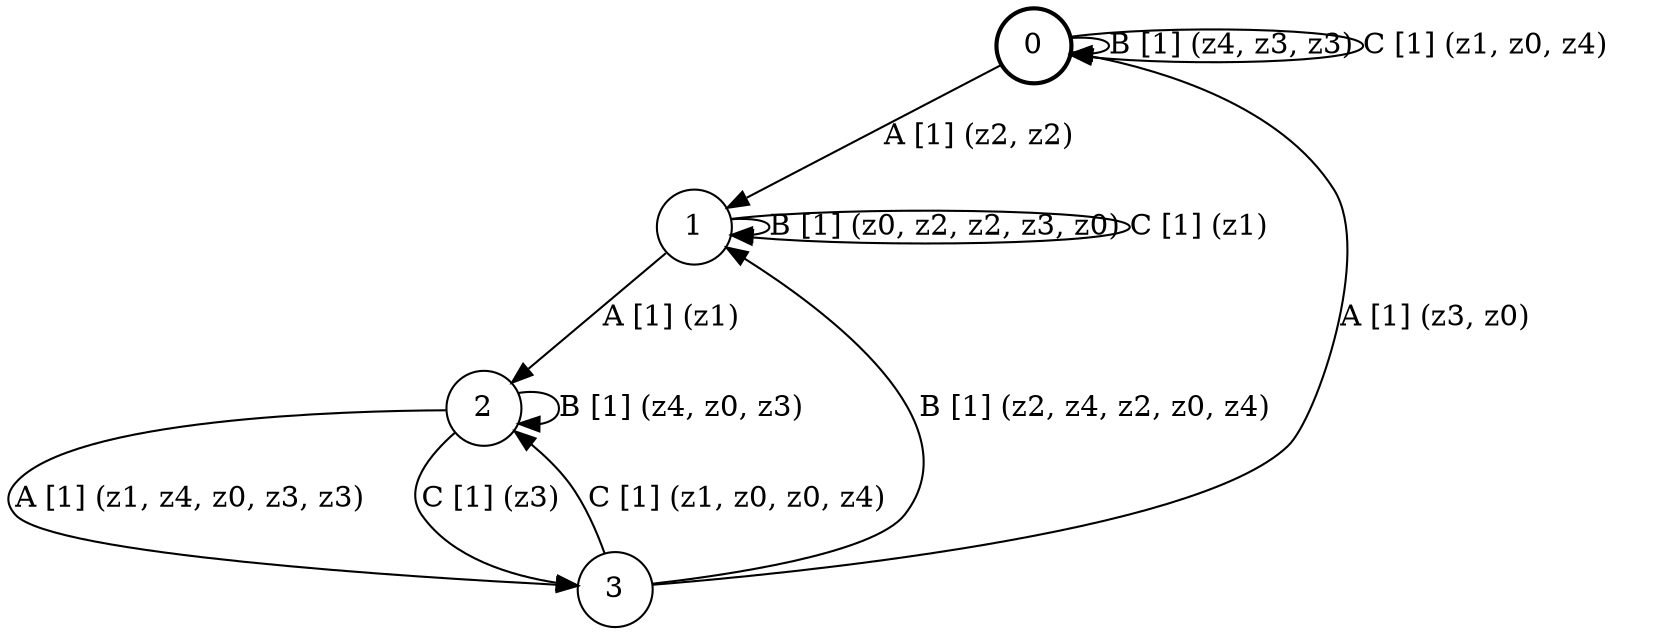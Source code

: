 # generated file, don't try to modify
# command: dot -Tpng <filename> > tree.png
digraph Automaton {
    node [shape = circle];
    0 [style = "bold"];
    0 -> 1 [label = "A [1] (z2, z2) "];
    0 -> 0 [label = "B [1] (z4, z3, z3) "];
    0 -> 0 [label = "C [1] (z1, z0, z4) "];
    1 -> 2 [label = "A [1] (z1) "];
    1 -> 1 [label = "B [1] (z0, z2, z2, z3, z0) "];
    1 -> 1 [label = "C [1] (z1) "];
    2 -> 3 [label = "A [1] (z1, z4, z0, z3, z3) "];
    2 -> 2 [label = "B [1] (z4, z0, z3) "];
    2 -> 3 [label = "C [1] (z3) "];
    3 -> 0 [label = "A [1] (z3, z0) "];
    3 -> 1 [label = "B [1] (z2, z4, z2, z0, z4) "];
    3 -> 2 [label = "C [1] (z1, z0, z0, z4) "];
}
